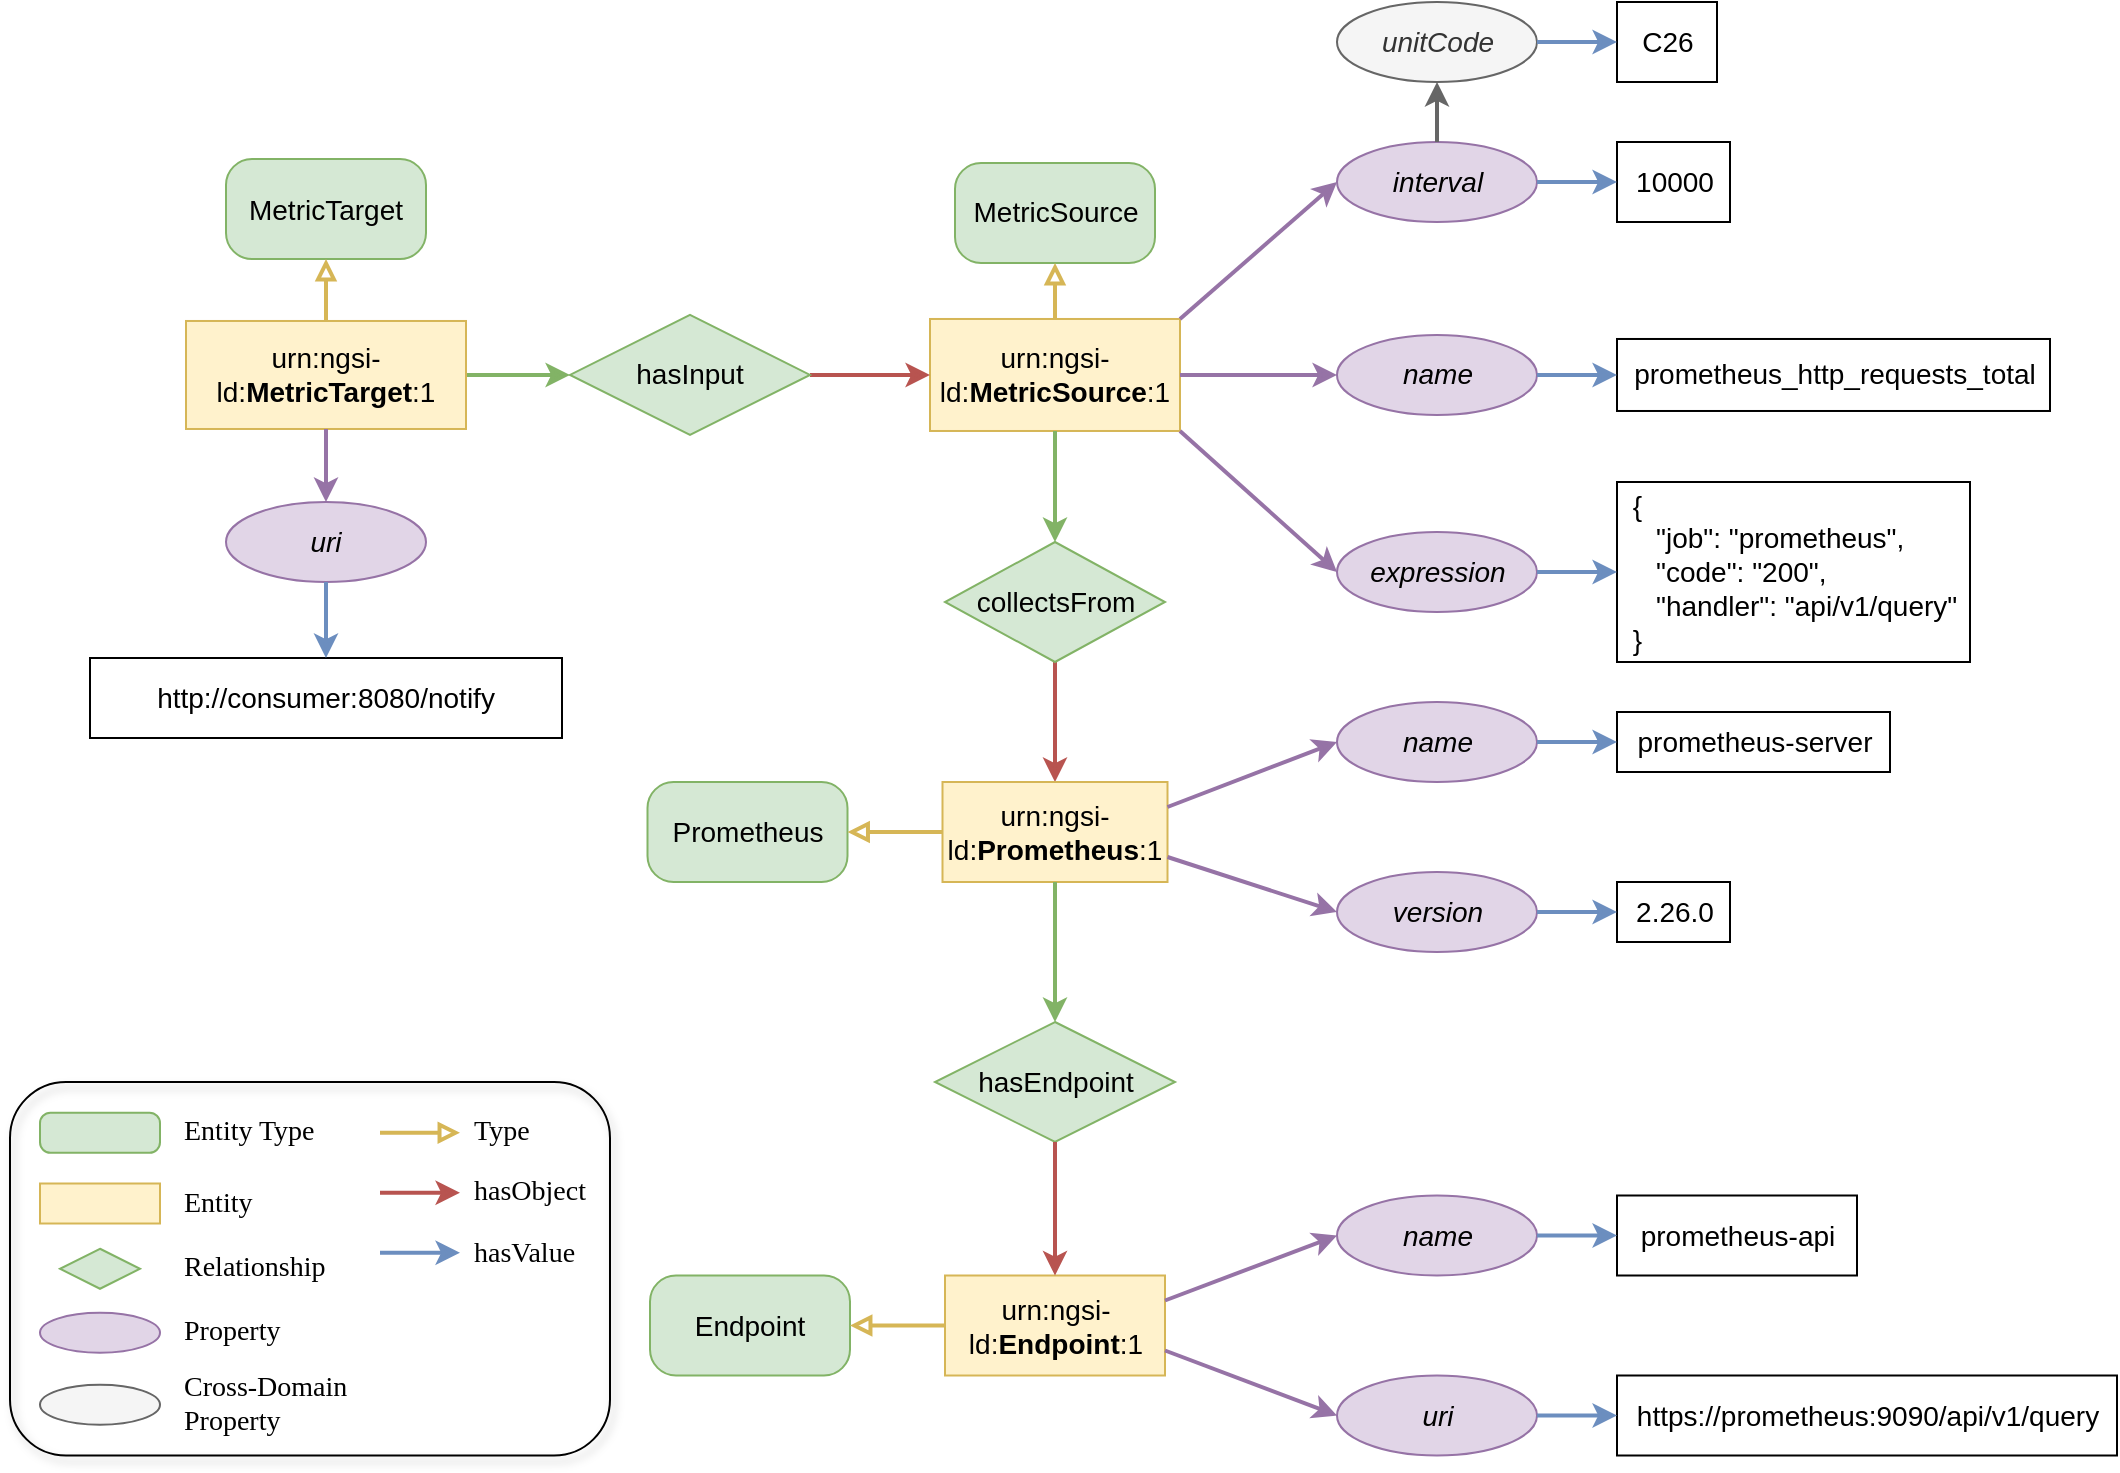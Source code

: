 <mxfile version="14.6.6" type="device"><diagram id="jRHQ0kT2bnqycXO7KiK8" name="prometheus-model"><mxGraphModel dx="946" dy="687" grid="1" gridSize="10" guides="1" tooltips="1" connect="1" arrows="1" fold="1" page="1" pageScale="1" pageWidth="827" pageHeight="1169" math="0" shadow="0"><root><mxCell id="0"/><mxCell id="1" parent="0"/><mxCell id="zry7sNX5HJC2MEfJSsyI-1" value="urn:ngsi-ld:&lt;b style=&quot;font-size: 14px;&quot;&gt;MetricSource&lt;/b&gt;:1" style="whiteSpace=wrap;html=1;align=center;fillColor=#fff2cc;strokeColor=#d6b656;fontSize=14;" vertex="1" parent="1"><mxGeometry x="640" y="268.49" width="125" height="56" as="geometry"/></mxCell><mxCell id="zry7sNX5HJC2MEfJSsyI-2" value="MetricSource" style="rounded=1;arcSize=26;whiteSpace=wrap;html=1;align=center;fillColor=#d5e8d4;strokeColor=#82b366;fontSize=14;" vertex="1" parent="1"><mxGeometry x="652.5" y="190.49" width="100" height="50" as="geometry"/></mxCell><mxCell id="zry7sNX5HJC2MEfJSsyI-3" value="" style="endArrow=block;html=1;fillColor=#fff2cc;strokeColor=#d6b656;exitX=0.5;exitY=0;exitDx=0;exitDy=0;entryX=0.5;entryY=1;entryDx=0;entryDy=0;endFill=0;strokeWidth=2;" edge="1" parent="1" source="zry7sNX5HJC2MEfJSsyI-1" target="zry7sNX5HJC2MEfJSsyI-2"><mxGeometry relative="1" as="geometry"><mxPoint x="627.5" y="210.49" as="sourcePoint"/><mxPoint x="627.5" y="180.49" as="targetPoint"/></mxGeometry></mxCell><mxCell id="zry7sNX5HJC2MEfJSsyI-4" value="interval" style="ellipse;whiteSpace=wrap;html=1;align=center;fillColor=#e1d5e7;strokeColor=#9673a6;fontStyle=2;fontSize=14;" vertex="1" parent="1"><mxGeometry x="843.5" y="180" width="100" height="40" as="geometry"/></mxCell><mxCell id="zry7sNX5HJC2MEfJSsyI-5" value="&lt;font style=&quot;font-size: 14px;&quot;&gt;10000&lt;/font&gt;" style="whiteSpace=wrap;html=1;align=center;fontSize=14;" vertex="1" parent="1"><mxGeometry x="983.5" y="180" width="56.5" height="40" as="geometry"/></mxCell><mxCell id="zry7sNX5HJC2MEfJSsyI-6" value="" style="endArrow=classic;html=1;fillColor=#dae8fc;strokeColor=#6c8ebf;strokeWidth=2;entryX=0;entryY=0.5;entryDx=0;entryDy=0;exitX=1;exitY=0.5;exitDx=0;exitDy=0;" edge="1" parent="1" source="zry7sNX5HJC2MEfJSsyI-4" target="zry7sNX5HJC2MEfJSsyI-5"><mxGeometry relative="1" as="geometry"><mxPoint x="1142" y="150.5" as="sourcePoint"/><mxPoint x="1142" y="140.5" as="targetPoint"/></mxGeometry></mxCell><mxCell id="zry7sNX5HJC2MEfJSsyI-7" value="" style="endArrow=classic;html=1;fillColor=#e1d5e7;strokeColor=#9673a6;strokeWidth=2;exitX=1;exitY=0;exitDx=0;exitDy=0;entryX=0;entryY=0.5;entryDx=0;entryDy=0;" edge="1" parent="1" source="zry7sNX5HJC2MEfJSsyI-1" target="zry7sNX5HJC2MEfJSsyI-4"><mxGeometry relative="1" as="geometry"><mxPoint x="994.5" y="146.49" as="sourcePoint"/><mxPoint x="1036.5" y="146.49" as="targetPoint"/></mxGeometry></mxCell><mxCell id="zry7sNX5HJC2MEfJSsyI-8" value="hasEndpoint" style="shape=rhombus;perimeter=rhombusPerimeter;whiteSpace=wrap;html=1;align=center;fillColor=#d5e8d4;strokeColor=#82b366;fontSize=14;" vertex="1" parent="1"><mxGeometry x="642.5" y="620" width="120" height="60" as="geometry"/></mxCell><mxCell id="zry7sNX5HJC2MEfJSsyI-9" value="urn:ngsi-ld:&lt;b style=&quot;font-size: 14px&quot;&gt;Endpoint&lt;/b&gt;:1" style="whiteSpace=wrap;html=1;align=center;fillColor=#fff2cc;strokeColor=#d6b656;fontSize=14;" vertex="1" parent="1"><mxGeometry x="647.5" y="746.75" width="110" height="50" as="geometry"/></mxCell><mxCell id="zry7sNX5HJC2MEfJSsyI-10" value="Endpoint" style="rounded=1;arcSize=26;whiteSpace=wrap;html=1;align=center;fillColor=#d5e8d4;strokeColor=#82b366;fontSize=14;" vertex="1" parent="1"><mxGeometry x="500" y="746.75" width="100" height="50" as="geometry"/></mxCell><mxCell id="zry7sNX5HJC2MEfJSsyI-11" value="" style="endArrow=classic;html=1;fillColor=#f8cecc;strokeColor=#b85450;exitX=0.5;exitY=1;exitDx=0;exitDy=0;strokeWidth=2;" edge="1" parent="1" source="zry7sNX5HJC2MEfJSsyI-8" target="zry7sNX5HJC2MEfJSsyI-9"><mxGeometry relative="1" as="geometry"><mxPoint x="1272.5" y="535.49" as="sourcePoint"/><mxPoint x="1301.5" y="535.49" as="targetPoint"/></mxGeometry></mxCell><mxCell id="zry7sNX5HJC2MEfJSsyI-12" value="" style="endArrow=block;html=1;fillColor=#fff2cc;strokeColor=#d6b656;exitX=0;exitY=0.5;exitDx=0;exitDy=0;entryX=1;entryY=0.5;entryDx=0;entryDy=0;endFill=0;strokeWidth=2;" edge="1" parent="1" source="zry7sNX5HJC2MEfJSsyI-9" target="zry7sNX5HJC2MEfJSsyI-10"><mxGeometry relative="1" as="geometry"><mxPoint x="962" y="450.26" as="sourcePoint"/><mxPoint x="962" y="420.26" as="targetPoint"/></mxGeometry></mxCell><mxCell id="zry7sNX5HJC2MEfJSsyI-13" value="name" style="ellipse;whiteSpace=wrap;html=1;align=center;fillColor=#e1d5e7;strokeColor=#9673a6;fontStyle=2;fontSize=14;" vertex="1" parent="1"><mxGeometry x="843.5" y="706.75" width="100" height="40" as="geometry"/></mxCell><mxCell id="zry7sNX5HJC2MEfJSsyI-14" value="" style="endArrow=classic;html=1;fillColor=#e1d5e7;strokeColor=#9673a6;strokeWidth=2;exitX=1;exitY=0.25;exitDx=0;exitDy=0;entryX=0;entryY=0.5;entryDx=0;entryDy=0;" edge="1" parent="1" source="zry7sNX5HJC2MEfJSsyI-9" target="zry7sNX5HJC2MEfJSsyI-13"><mxGeometry relative="1" as="geometry"><mxPoint x="1411.5" y="422.25" as="sourcePoint"/><mxPoint x="1491.5" y="369.75" as="targetPoint"/></mxGeometry></mxCell><mxCell id="zry7sNX5HJC2MEfJSsyI-15" value="&lt;font style=&quot;font-size: 14px;&quot;&gt;prometheus-api&lt;/font&gt;" style="whiteSpace=wrap;html=1;align=center;fontSize=14;" vertex="1" parent="1"><mxGeometry x="983.5" y="706.75" width="120" height="40" as="geometry"/></mxCell><mxCell id="zry7sNX5HJC2MEfJSsyI-16" value="" style="endArrow=classic;html=1;fillColor=#dae8fc;strokeColor=#6c8ebf;strokeWidth=2;entryX=0;entryY=0.5;entryDx=0;entryDy=0;exitX=1;exitY=0.5;exitDx=0;exitDy=0;" edge="1" parent="1" source="zry7sNX5HJC2MEfJSsyI-13" target="zry7sNX5HJC2MEfJSsyI-15"><mxGeometry relative="1" as="geometry"><mxPoint x="950.5" y="730.76" as="sourcePoint"/><mxPoint x="1080.5" y="740.76" as="targetPoint"/></mxGeometry></mxCell><mxCell id="zry7sNX5HJC2MEfJSsyI-17" value="name" style="ellipse;whiteSpace=wrap;html=1;align=center;fillColor=#e1d5e7;strokeColor=#9673a6;fontStyle=2;fontSize=14;" vertex="1" parent="1"><mxGeometry x="843.5" y="276.49" width="100" height="40" as="geometry"/></mxCell><mxCell id="zry7sNX5HJC2MEfJSsyI-18" value="prometheus_http_requests_total" style="whiteSpace=wrap;html=1;align=center;fontSize=14;" vertex="1" parent="1"><mxGeometry x="983.5" y="278.49" width="216.5" height="36" as="geometry"/></mxCell><mxCell id="zry7sNX5HJC2MEfJSsyI-19" value="" style="endArrow=classic;html=1;fillColor=#e1d5e7;strokeColor=#9673a6;strokeWidth=2;exitX=1;exitY=0.5;exitDx=0;exitDy=0;entryX=0;entryY=0.5;entryDx=0;entryDy=0;" edge="1" parent="1" source="zry7sNX5HJC2MEfJSsyI-1" target="zry7sNX5HJC2MEfJSsyI-17"><mxGeometry relative="1" as="geometry"><mxPoint x="852.5" y="281.49" as="sourcePoint"/><mxPoint x="962.5" y="186.49" as="targetPoint"/></mxGeometry></mxCell><mxCell id="zry7sNX5HJC2MEfJSsyI-20" value="" style="endArrow=classic;html=1;fillColor=#dae8fc;strokeColor=#6c8ebf;strokeWidth=2;entryX=0;entryY=0.5;entryDx=0;entryDy=0;exitX=1;exitY=0.5;exitDx=0;exitDy=0;" edge="1" parent="1" source="zry7sNX5HJC2MEfJSsyI-17" target="zry7sNX5HJC2MEfJSsyI-18"><mxGeometry relative="1" as="geometry"><mxPoint x="953.5" y="318.5" as="sourcePoint"/><mxPoint x="993.5" y="318.5" as="targetPoint"/></mxGeometry></mxCell><mxCell id="zry7sNX5HJC2MEfJSsyI-21" value="expression" style="ellipse;whiteSpace=wrap;html=1;align=center;fillColor=#e1d5e7;strokeColor=#9673a6;fontStyle=2;fontSize=14;" vertex="1" parent="1"><mxGeometry x="843.5" y="375" width="100" height="40" as="geometry"/></mxCell><mxCell id="zry7sNX5HJC2MEfJSsyI-22" value="&lt;div style=&quot;text-align: justify ; font-size: 14px&quot;&gt;&lt;span style=&quot;font-size: 14px&quot;&gt;{&lt;/span&gt;&lt;/div&gt;&lt;div style=&quot;text-align: justify ; font-size: 14px&quot;&gt;&lt;span style=&quot;font-size: 14px&quot;&gt;&amp;nbsp; &amp;nbsp;&quot;job&quot;: &quot;prometheus&quot;,&lt;/span&gt;&lt;/div&gt;&lt;div style=&quot;text-align: justify ; font-size: 14px&quot;&gt;&lt;span style=&quot;font-size: 14px&quot;&gt;&amp;nbsp; &amp;nbsp;&quot;code&quot;: &quot;200&quot;,&lt;/span&gt;&lt;/div&gt;&lt;div style=&quot;text-align: justify ; font-size: 14px&quot;&gt;&lt;span style=&quot;font-size: 14px&quot;&gt;&amp;nbsp; &amp;nbsp;&quot;handler&quot;: &quot;&lt;/span&gt;&lt;span&gt;api/v1/query&lt;/span&gt;&lt;span&gt;&quot;&lt;/span&gt;&lt;/div&gt;&lt;div style=&quot;text-align: justify ; font-size: 14px&quot;&gt;&lt;span style=&quot;font-size: 14px&quot;&gt;}&lt;/span&gt;&lt;/div&gt;" style="whiteSpace=wrap;html=1;align=center;fontSize=14;" vertex="1" parent="1"><mxGeometry x="983.5" y="350" width="176.5" height="90" as="geometry"/></mxCell><mxCell id="zry7sNX5HJC2MEfJSsyI-23" value="" style="endArrow=classic;html=1;fillColor=#e1d5e7;strokeColor=#9673a6;exitX=1;exitY=1;exitDx=0;exitDy=0;strokeWidth=2;entryX=0;entryY=0.5;entryDx=0;entryDy=0;" edge="1" parent="1" source="zry7sNX5HJC2MEfJSsyI-1" target="zry7sNX5HJC2MEfJSsyI-21"><mxGeometry relative="1" as="geometry"><mxPoint x="852.5" y="331.49" as="sourcePoint"/><mxPoint x="962.5" y="425.49" as="targetPoint"/></mxGeometry></mxCell><mxCell id="zry7sNX5HJC2MEfJSsyI-24" value="" style="endArrow=classic;html=1;fillColor=#dae8fc;strokeColor=#6c8ebf;strokeWidth=2;entryX=0;entryY=0.5;entryDx=0;entryDy=0;exitX=1;exitY=0.5;exitDx=0;exitDy=0;" edge="1" parent="1" source="zry7sNX5HJC2MEfJSsyI-21" target="zry7sNX5HJC2MEfJSsyI-22"><mxGeometry relative="1" as="geometry"><mxPoint x="953.5" y="520.5" as="sourcePoint"/><mxPoint x="983.5" y="446.5" as="targetPoint"/></mxGeometry></mxCell><mxCell id="zry7sNX5HJC2MEfJSsyI-25" value="MetricTarget" style="rounded=1;arcSize=26;whiteSpace=wrap;html=1;align=center;fillColor=#d5e8d4;strokeColor=#82b366;fontSize=14;" vertex="1" parent="1"><mxGeometry x="288" y="188.5" width="100" height="50" as="geometry"/></mxCell><mxCell id="zry7sNX5HJC2MEfJSsyI-26" style="edgeStyle=orthogonalEdgeStyle;rounded=1;orthogonalLoop=1;jettySize=auto;html=1;exitX=1;exitY=0.5;exitDx=0;exitDy=0;entryX=0;entryY=0.5;entryDx=0;entryDy=0;strokeColor=#82b366;strokeWidth=2;fillColor=#d5e8d4;" edge="1" parent="1" source="zry7sNX5HJC2MEfJSsyI-27" target="zry7sNX5HJC2MEfJSsyI-30"><mxGeometry relative="1" as="geometry"><mxPoint x="448.5" y="333.98" as="targetPoint"/></mxGeometry></mxCell><mxCell id="zry7sNX5HJC2MEfJSsyI-27" value="urn:ngsi-ld:&lt;b style=&quot;font-size: 14px;&quot;&gt;MetricTarget&lt;/b&gt;:1" style="whiteSpace=wrap;html=1;align=center;fillColor=#fff2cc;strokeColor=#d6b656;fontSize=14;" vertex="1" parent="1"><mxGeometry x="268" y="269.49" width="140" height="54" as="geometry"/></mxCell><mxCell id="zry7sNX5HJC2MEfJSsyI-28" value="" style="endArrow=block;html=1;fillColor=#fff2cc;strokeColor=#d6b656;exitX=0.5;exitY=0;exitDx=0;exitDy=0;entryX=0.5;entryY=1;entryDx=0;entryDy=0;endFill=0;strokeWidth=2;" edge="1" parent="1" source="zry7sNX5HJC2MEfJSsyI-27" target="zry7sNX5HJC2MEfJSsyI-25"><mxGeometry relative="1" as="geometry"><mxPoint x="268" y="293.49" as="sourcePoint"/><mxPoint x="368" y="293.49" as="targetPoint"/></mxGeometry></mxCell><mxCell id="zry7sNX5HJC2MEfJSsyI-29" style="edgeStyle=orthogonalEdgeStyle;rounded=1;orthogonalLoop=1;jettySize=auto;html=1;exitX=1;exitY=0.5;exitDx=0;exitDy=0;entryX=0;entryY=0.5;entryDx=0;entryDy=0;strokeColor=#b85450;strokeWidth=2;fillColor=#f8cecc;" edge="1" parent="1" source="zry7sNX5HJC2MEfJSsyI-30" target="zry7sNX5HJC2MEfJSsyI-1"><mxGeometry relative="1" as="geometry"/></mxCell><mxCell id="zry7sNX5HJC2MEfJSsyI-30" value="hasInput" style="shape=rhombus;perimeter=rhombusPerimeter;whiteSpace=wrap;html=1;align=center;fillColor=#d5e8d4;strokeColor=#82b366;fontSize=14;" vertex="1" parent="1"><mxGeometry x="460" y="266.49" width="120" height="60" as="geometry"/></mxCell><mxCell id="zry7sNX5HJC2MEfJSsyI-31" value="uri" style="ellipse;whiteSpace=wrap;html=1;align=center;fillColor=#e1d5e7;strokeColor=#9673a6;fontStyle=2;fontSize=14;" vertex="1" parent="1"><mxGeometry x="843.5" y="796.75" width="100" height="40" as="geometry"/></mxCell><mxCell id="zry7sNX5HJC2MEfJSsyI-32" value="" style="endArrow=classic;html=1;fillColor=#e1d5e7;strokeColor=#9673a6;strokeWidth=2;exitX=1;exitY=0.75;exitDx=0;exitDy=0;entryX=0;entryY=0.5;entryDx=0;entryDy=0;" edge="1" parent="1" source="zry7sNX5HJC2MEfJSsyI-9" target="zry7sNX5HJC2MEfJSsyI-31"><mxGeometry relative="1" as="geometry"><mxPoint x="757.5" y="834.25" as="sourcePoint"/><mxPoint x="1491.5" y="419.75" as="targetPoint"/></mxGeometry></mxCell><mxCell id="zry7sNX5HJC2MEfJSsyI-33" value="&lt;font style=&quot;font-size: 14px;&quot;&gt;https://prometheus:9090&lt;/font&gt;/api/v1/query" style="whiteSpace=wrap;html=1;align=center;fontSize=14;" vertex="1" parent="1"><mxGeometry x="983.5" y="796.75" width="250" height="40" as="geometry"/></mxCell><mxCell id="zry7sNX5HJC2MEfJSsyI-34" value="" style="endArrow=classic;html=1;fillColor=#dae8fc;strokeColor=#6c8ebf;strokeWidth=2;entryX=0;entryY=0.5;entryDx=0;entryDy=0;exitX=1;exitY=0.5;exitDx=0;exitDy=0;" edge="1" parent="1" source="zry7sNX5HJC2MEfJSsyI-31" target="zry7sNX5HJC2MEfJSsyI-33"><mxGeometry relative="1" as="geometry"><mxPoint x="960" y="815.76" as="sourcePoint"/><mxPoint x="1090.5" y="799.76" as="targetPoint"/></mxGeometry></mxCell><mxCell id="zry7sNX5HJC2MEfJSsyI-35" value="uri" style="ellipse;whiteSpace=wrap;html=1;align=center;fillColor=#e1d5e7;strokeColor=#9673a6;fontStyle=2;fontSize=14;" vertex="1" parent="1"><mxGeometry x="288" y="360" width="100" height="40" as="geometry"/></mxCell><mxCell id="zry7sNX5HJC2MEfJSsyI-36" value="" style="endArrow=classic;html=1;fillColor=#e1d5e7;strokeColor=#9673a6;strokeWidth=2;entryX=0.5;entryY=0;entryDx=0;entryDy=0;exitX=0.5;exitY=1;exitDx=0;exitDy=0;" edge="1" parent="1" source="zry7sNX5HJC2MEfJSsyI-27" target="zry7sNX5HJC2MEfJSsyI-35"><mxGeometry relative="1" as="geometry"><mxPoint x="-2" y="330.49" as="sourcePoint"/><mxPoint x="-82" y="300.49" as="targetPoint"/></mxGeometry></mxCell><mxCell id="zry7sNX5HJC2MEfJSsyI-37" value="http://consumer:8080/notify" style="whiteSpace=wrap;html=1;align=center;fontSize=14;" vertex="1" parent="1"><mxGeometry x="220" y="438" width="236" height="40" as="geometry"/></mxCell><mxCell id="zry7sNX5HJC2MEfJSsyI-38" value="" style="endArrow=classic;html=1;fillColor=#dae8fc;strokeColor=#6c8ebf;strokeWidth=2;entryX=0.5;entryY=0;entryDx=0;entryDy=0;exitX=0.5;exitY=1;exitDx=0;exitDy=0;" edge="1" parent="1" source="zry7sNX5HJC2MEfJSsyI-35" target="zry7sNX5HJC2MEfJSsyI-37"><mxGeometry relative="1" as="geometry"><mxPoint x="-170.5" y="231.74" as="sourcePoint"/><mxPoint x="-40" y="215.74" as="targetPoint"/></mxGeometry></mxCell><mxCell id="zry7sNX5HJC2MEfJSsyI-39" value="unitCode" style="ellipse;whiteSpace=wrap;html=1;align=center;fillColor=#f5f5f5;strokeColor=#666666;fontStyle=2;fontColor=#333333;fontSize=14;" vertex="1" parent="1"><mxGeometry x="843.5" y="110" width="100" height="40" as="geometry"/></mxCell><mxCell id="zry7sNX5HJC2MEfJSsyI-40" value="" style="endArrow=classic;html=1;fillColor=#f5f5f5;strokeColor=#666666;strokeWidth=2;exitX=0.5;exitY=0;exitDx=0;exitDy=0;entryX=0.5;entryY=1;entryDx=0;entryDy=0;" edge="1" parent="1" target="zry7sNX5HJC2MEfJSsyI-39"><mxGeometry relative="1" as="geometry"><mxPoint x="893.5" y="180" as="sourcePoint"/><mxPoint x="962" y="110" as="targetPoint"/></mxGeometry></mxCell><mxCell id="zry7sNX5HJC2MEfJSsyI-41" value="&lt;font style=&quot;font-size: 14px&quot;&gt;C26&lt;/font&gt;" style="whiteSpace=wrap;html=1;align=center;fontSize=14;" vertex="1" parent="1"><mxGeometry x="983.5" y="110" width="50" height="40" as="geometry"/></mxCell><mxCell id="zry7sNX5HJC2MEfJSsyI-42" value="" style="group;container=1;" vertex="1" connectable="0" parent="1"><mxGeometry x="180" y="650" width="300" height="186.75" as="geometry"/></mxCell><mxCell id="zry7sNX5HJC2MEfJSsyI-43" value="" style="rounded=1;whiteSpace=wrap;html=1;fillColor=none;glass=0;shadow=1;sketch=0;container=1;" vertex="1" parent="zry7sNX5HJC2MEfJSsyI-42"><mxGeometry width="300" height="186.75" as="geometry"/></mxCell><mxCell id="zry7sNX5HJC2MEfJSsyI-44" value="Type" style="text;html=1;strokeColor=none;fillColor=none;align=left;verticalAlign=middle;whiteSpace=wrap;rounded=0;labelBorderColor=none;fontSize=14;fontFamily=Tahoma;" vertex="1" parent="zry7sNX5HJC2MEfJSsyI-43"><mxGeometry x="230" y="15.38" width="70" height="20" as="geometry"/></mxCell><mxCell id="zry7sNX5HJC2MEfJSsyI-45" value="hasObject" style="text;html=1;strokeColor=none;fillColor=none;align=left;verticalAlign=middle;whiteSpace=wrap;rounded=0;labelBorderColor=none;fontSize=14;fontFamily=Tahoma;" vertex="1" parent="zry7sNX5HJC2MEfJSsyI-43"><mxGeometry x="230" y="45.38" width="70" height="20" as="geometry"/></mxCell><mxCell id="zry7sNX5HJC2MEfJSsyI-46" value="hasValue" style="text;html=1;strokeColor=none;fillColor=none;align=left;verticalAlign=middle;whiteSpace=wrap;rounded=0;labelBorderColor=none;fontSize=14;fontFamily=Tahoma;" vertex="1" parent="zry7sNX5HJC2MEfJSsyI-43"><mxGeometry x="230" y="76.25" width="70" height="20" as="geometry"/></mxCell><mxCell id="zry7sNX5HJC2MEfJSsyI-47" value="Relationship" style="text;html=1;strokeColor=none;fillColor=none;align=left;verticalAlign=middle;whiteSpace=wrap;rounded=0;labelBorderColor=none;fontSize=14;fontFamily=Tahoma;" vertex="1" parent="zry7sNX5HJC2MEfJSsyI-43"><mxGeometry x="85" y="83.38" width="70" height="20" as="geometry"/></mxCell><mxCell id="zry7sNX5HJC2MEfJSsyI-48" value="Entity" style="text;html=1;strokeColor=none;fillColor=none;align=left;verticalAlign=middle;whiteSpace=wrap;rounded=0;labelBorderColor=none;fontSize=14;fontFamily=Tahoma;" vertex="1" parent="zry7sNX5HJC2MEfJSsyI-43"><mxGeometry x="85" y="50.75" width="70" height="20" as="geometry"/></mxCell><mxCell id="zry7sNX5HJC2MEfJSsyI-49" value="" style="whiteSpace=wrap;html=1;align=center;fillColor=#fff2cc;strokeColor=#d6b656;labelBorderColor=none;" vertex="1" parent="zry7sNX5HJC2MEfJSsyI-43"><mxGeometry x="15" y="50.75" width="60" height="20" as="geometry"/></mxCell><mxCell id="zry7sNX5HJC2MEfJSsyI-50" value="" style="shape=rhombus;perimeter=rhombusPerimeter;whiteSpace=wrap;html=1;align=center;fillColor=#d5e8d4;strokeColor=#82b366;labelBorderColor=none;" vertex="1" parent="zry7sNX5HJC2MEfJSsyI-43"><mxGeometry x="25" y="83.38" width="40" height="20" as="geometry"/></mxCell><mxCell id="zry7sNX5HJC2MEfJSsyI-51" value="" style="ellipse;whiteSpace=wrap;html=1;align=center;fillColor=#e1d5e7;strokeColor=#9673a6;fontStyle=2;labelBorderColor=none;" vertex="1" parent="zry7sNX5HJC2MEfJSsyI-43"><mxGeometry x="15" y="115.38" width="60" height="20" as="geometry"/></mxCell><mxCell id="zry7sNX5HJC2MEfJSsyI-52" value="Property" style="text;html=1;strokeColor=none;fillColor=none;align=left;verticalAlign=middle;whiteSpace=wrap;rounded=0;labelBorderColor=none;fontSize=14;fontFamily=Tahoma;" vertex="1" parent="zry7sNX5HJC2MEfJSsyI-43"><mxGeometry x="85" y="115.38" width="70" height="20" as="geometry"/></mxCell><mxCell id="zry7sNX5HJC2MEfJSsyI-53" value="" style="rounded=1;arcSize=26;whiteSpace=wrap;html=1;align=center;fillColor=#d5e8d4;strokeColor=#82b366;labelBorderColor=none;" vertex="1" parent="zry7sNX5HJC2MEfJSsyI-42"><mxGeometry x="15" y="15.38" width="60" height="20" as="geometry"/></mxCell><mxCell id="zry7sNX5HJC2MEfJSsyI-54" value="Entity Type" style="text;html=1;strokeColor=none;fillColor=none;align=left;verticalAlign=middle;whiteSpace=wrap;rounded=0;labelBorderColor=none;fontSize=14;fontFamily=Tahoma;" vertex="1" parent="zry7sNX5HJC2MEfJSsyI-42"><mxGeometry x="85" y="15.38" width="75" height="20" as="geometry"/></mxCell><mxCell id="zry7sNX5HJC2MEfJSsyI-55" value="" style="ellipse;whiteSpace=wrap;html=1;align=center;fillColor=#f5f5f5;strokeColor=#666666;fontStyle=2;fontColor=#333333;labelBorderColor=none;" vertex="1" parent="zry7sNX5HJC2MEfJSsyI-42"><mxGeometry x="15" y="151.38" width="60" height="20" as="geometry"/></mxCell><mxCell id="zry7sNX5HJC2MEfJSsyI-56" value="Cross-Domain Property" style="text;html=1;strokeColor=none;fillColor=none;align=left;verticalAlign=middle;whiteSpace=wrap;rounded=0;labelBorderColor=none;fontSize=14;fontFamily=Tahoma;" vertex="1" parent="zry7sNX5HJC2MEfJSsyI-42"><mxGeometry x="85" y="151.38" width="95" height="20" as="geometry"/></mxCell><mxCell id="zry7sNX5HJC2MEfJSsyI-57" value="" style="endArrow=block;html=1;fillColor=#fff2cc;strokeColor=#d6b656;endFill=0;strokeWidth=2;labelBorderColor=none;" edge="1" parent="zry7sNX5HJC2MEfJSsyI-42"><mxGeometry relative="1" as="geometry"><mxPoint x="185" y="25.38" as="sourcePoint"/><mxPoint x="225" y="25.38" as="targetPoint"/></mxGeometry></mxCell><mxCell id="zry7sNX5HJC2MEfJSsyI-58" value="" style="endArrow=classic;html=1;fillColor=#f8cecc;strokeColor=#b85450;strokeWidth=2;labelBorderColor=none;" edge="1" parent="zry7sNX5HJC2MEfJSsyI-42"><mxGeometry relative="1" as="geometry"><mxPoint x="185" y="55.38" as="sourcePoint"/><mxPoint x="225" y="55.38" as="targetPoint"/></mxGeometry></mxCell><mxCell id="zry7sNX5HJC2MEfJSsyI-59" value="" style="endArrow=classic;html=1;fillColor=#dae8fc;strokeColor=#6c8ebf;strokeWidth=2;labelBorderColor=none;" edge="1" parent="zry7sNX5HJC2MEfJSsyI-42"><mxGeometry relative="1" as="geometry"><mxPoint x="185" y="85.38" as="sourcePoint"/><mxPoint x="225" y="85.38" as="targetPoint"/></mxGeometry></mxCell><mxCell id="zry7sNX5HJC2MEfJSsyI-60" value="" style="endArrow=classic;html=1;fillColor=#dae8fc;strokeColor=#6c8ebf;strokeWidth=2;entryX=0;entryY=0.5;entryDx=0;entryDy=0;exitX=1;exitY=0.5;exitDx=0;exitDy=0;" edge="1" parent="1" source="zry7sNX5HJC2MEfJSsyI-39" target="zry7sNX5HJC2MEfJSsyI-41"><mxGeometry relative="1" as="geometry"><mxPoint x="953.5" y="210" as="sourcePoint"/><mxPoint x="993.5" y="210" as="targetPoint"/></mxGeometry></mxCell><mxCell id="zry7sNX5HJC2MEfJSsyI-61" value="" style="edgeStyle=orthogonalEdgeStyle;rounded=1;orthogonalLoop=1;jettySize=auto;html=1;strokeColor=#b85450;strokeWidth=2;fillColor=#f8cecc;entryX=0.5;entryY=0;entryDx=0;entryDy=0;" edge="1" parent="1" source="zry7sNX5HJC2MEfJSsyI-62" target="zry7sNX5HJC2MEfJSsyI-63"><mxGeometry relative="1" as="geometry"/></mxCell><mxCell id="zry7sNX5HJC2MEfJSsyI-62" value="collectsFrom" style="shape=rhombus;perimeter=rhombusPerimeter;whiteSpace=wrap;html=1;align=center;fillColor=#d5e8d4;strokeColor=#82b366;fontSize=14;" vertex="1" parent="1"><mxGeometry x="647.5" y="380" width="110" height="60" as="geometry"/></mxCell><mxCell id="zry7sNX5HJC2MEfJSsyI-63" value="urn:ngsi-ld:&lt;b&gt;Prometheus&lt;/b&gt;:1" style="whiteSpace=wrap;html=1;align=center;fillColor=#fff2cc;strokeColor=#d6b656;fontSize=14;" vertex="1" parent="1"><mxGeometry x="646.25" y="500" width="112.5" height="50" as="geometry"/></mxCell><mxCell id="zry7sNX5HJC2MEfJSsyI-64" value="2.26.0" style="html=1;align=center;fontSize=14;whiteSpace=wrap;" vertex="1" parent="1"><mxGeometry x="983.5" y="550" width="56.5" height="30" as="geometry"/></mxCell><mxCell id="zry7sNX5HJC2MEfJSsyI-65" style="rounded=1;orthogonalLoop=1;jettySize=auto;html=1;exitX=1;exitY=0.75;exitDx=0;exitDy=0;entryX=0;entryY=0.5;entryDx=0;entryDy=0;strokeColor=#9673a6;strokeWidth=2;fillColor=#e1d5e7;" edge="1" parent="1" source="zry7sNX5HJC2MEfJSsyI-63" target="zry7sNX5HJC2MEfJSsyI-71"><mxGeometry relative="1" as="geometry"><mxPoint x="975" y="510" as="sourcePoint"/><mxPoint x="896.25" y="540" as="targetPoint"/></mxGeometry></mxCell><mxCell id="zry7sNX5HJC2MEfJSsyI-66" style="rounded=1;orthogonalLoop=1;jettySize=auto;html=1;exitX=1;exitY=0.25;exitDx=0;exitDy=0;entryX=0;entryY=0.5;entryDx=0;entryDy=0;strokeColor=#9673a6;strokeWidth=2;fillColor=#e1d5e7;" edge="1" parent="1" source="zry7sNX5HJC2MEfJSsyI-63" target="zry7sNX5HJC2MEfJSsyI-69"><mxGeometry relative="1" as="geometry"><mxPoint x="684.375" y="550" as="sourcePoint"/><mxPoint x="857.25" y="490" as="targetPoint"/></mxGeometry></mxCell><mxCell id="zry7sNX5HJC2MEfJSsyI-67" value="prometheus-server" style="html=1;align=center;fontSize=14;whiteSpace=wrap;" vertex="1" parent="1"><mxGeometry x="983.5" y="465" width="136.5" height="30" as="geometry"/></mxCell><mxCell id="zry7sNX5HJC2MEfJSsyI-68" value="" style="endArrow=classic;html=1;fillColor=#d5e8d4;strokeColor=#82b366;strokeWidth=2;exitX=0.5;exitY=1;exitDx=0;exitDy=0;entryX=0.5;entryY=0;entryDx=0;entryDy=0;" edge="1" parent="1" source="zry7sNX5HJC2MEfJSsyI-1" target="zry7sNX5HJC2MEfJSsyI-62"><mxGeometry relative="1" as="geometry"><mxPoint x="600" y="326.49" as="sourcePoint"/><mxPoint x="703" y="400" as="targetPoint"/></mxGeometry></mxCell><mxCell id="zry7sNX5HJC2MEfJSsyI-69" value="name" style="ellipse;whiteSpace=wrap;html=1;align=center;fillColor=#e1d5e7;strokeColor=#9673a6;fontStyle=2;fontSize=14;" vertex="1" parent="1"><mxGeometry x="843.5" y="460" width="100" height="40" as="geometry"/></mxCell><mxCell id="zry7sNX5HJC2MEfJSsyI-70" value="" style="endArrow=classic;html=1;fillColor=#dae8fc;strokeColor=#6c8ebf;strokeWidth=2;exitX=1;exitY=0.5;exitDx=0;exitDy=0;" edge="1" parent="1" source="zry7sNX5HJC2MEfJSsyI-69" target="zry7sNX5HJC2MEfJSsyI-67"><mxGeometry relative="1" as="geometry"><mxPoint x="953.5" y="405" as="sourcePoint"/><mxPoint x="993.5" y="405" as="targetPoint"/></mxGeometry></mxCell><mxCell id="zry7sNX5HJC2MEfJSsyI-71" value="version" style="ellipse;whiteSpace=wrap;html=1;align=center;fillColor=#e1d5e7;strokeColor=#9673a6;fontStyle=2;fontSize=14;" vertex="1" parent="1"><mxGeometry x="843.5" y="545" width="100" height="40" as="geometry"/></mxCell><mxCell id="zry7sNX5HJC2MEfJSsyI-72" value="" style="endArrow=classic;html=1;fillColor=#dae8fc;strokeColor=#6c8ebf;strokeWidth=2;exitX=1;exitY=0.5;exitDx=0;exitDy=0;" edge="1" parent="1" source="zry7sNX5HJC2MEfJSsyI-71" target="zry7sNX5HJC2MEfJSsyI-64"><mxGeometry relative="1" as="geometry"><mxPoint x="953.5" y="490" as="sourcePoint"/><mxPoint x="993.5" y="490" as="targetPoint"/></mxGeometry></mxCell><mxCell id="zry7sNX5HJC2MEfJSsyI-73" value="" style="endArrow=classic;html=1;fillColor=#d5e8d4;strokeColor=#82b366;strokeWidth=2;exitX=0.5;exitY=1;exitDx=0;exitDy=0;entryX=0.5;entryY=0;entryDx=0;entryDy=0;" edge="1" parent="1" source="zry7sNX5HJC2MEfJSsyI-63" target="zry7sNX5HJC2MEfJSsyI-8"><mxGeometry relative="1" as="geometry"><mxPoint x="712.5" y="334.49" as="sourcePoint"/><mxPoint x="712.5" y="390" as="targetPoint"/></mxGeometry></mxCell><mxCell id="zry7sNX5HJC2MEfJSsyI-74" value="Prometheus" style="rounded=1;arcSize=26;whiteSpace=wrap;html=1;align=center;fillColor=#d5e8d4;strokeColor=#82b366;fontSize=14;" vertex="1" parent="1"><mxGeometry x="498.75" y="500" width="100" height="50" as="geometry"/></mxCell><mxCell id="zry7sNX5HJC2MEfJSsyI-75" value="" style="endArrow=block;html=1;fillColor=#fff2cc;strokeColor=#d6b656;exitX=0;exitY=0.5;exitDx=0;exitDy=0;entryX=1;entryY=0.5;entryDx=0;entryDy=0;endFill=0;strokeWidth=2;" edge="1" parent="1" target="zry7sNX5HJC2MEfJSsyI-74"><mxGeometry relative="1" as="geometry"><mxPoint x="646.25" y="525" as="sourcePoint"/><mxPoint x="960.75" y="173.51" as="targetPoint"/></mxGeometry></mxCell></root></mxGraphModel></diagram></mxfile>